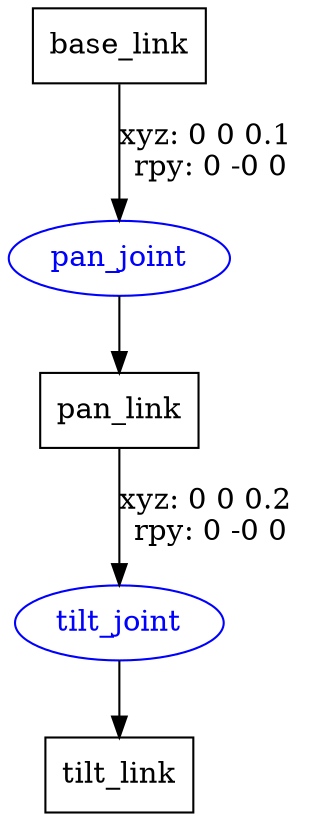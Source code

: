 digraph G {
node [shape=box];
"base_link" [label="base_link"];
"pan_link" [label="pan_link"];
"tilt_link" [label="tilt_link"];
node [shape=ellipse, color=blue, fontcolor=blue];
"base_link" -> "pan_joint" [label="xyz: 0 0 0.1 \nrpy: 0 -0 0"]
"pan_joint" -> "pan_link"
"pan_link" -> "tilt_joint" [label="xyz: 0 0 0.2 \nrpy: 0 -0 0"]
"tilt_joint" -> "tilt_link"
}
